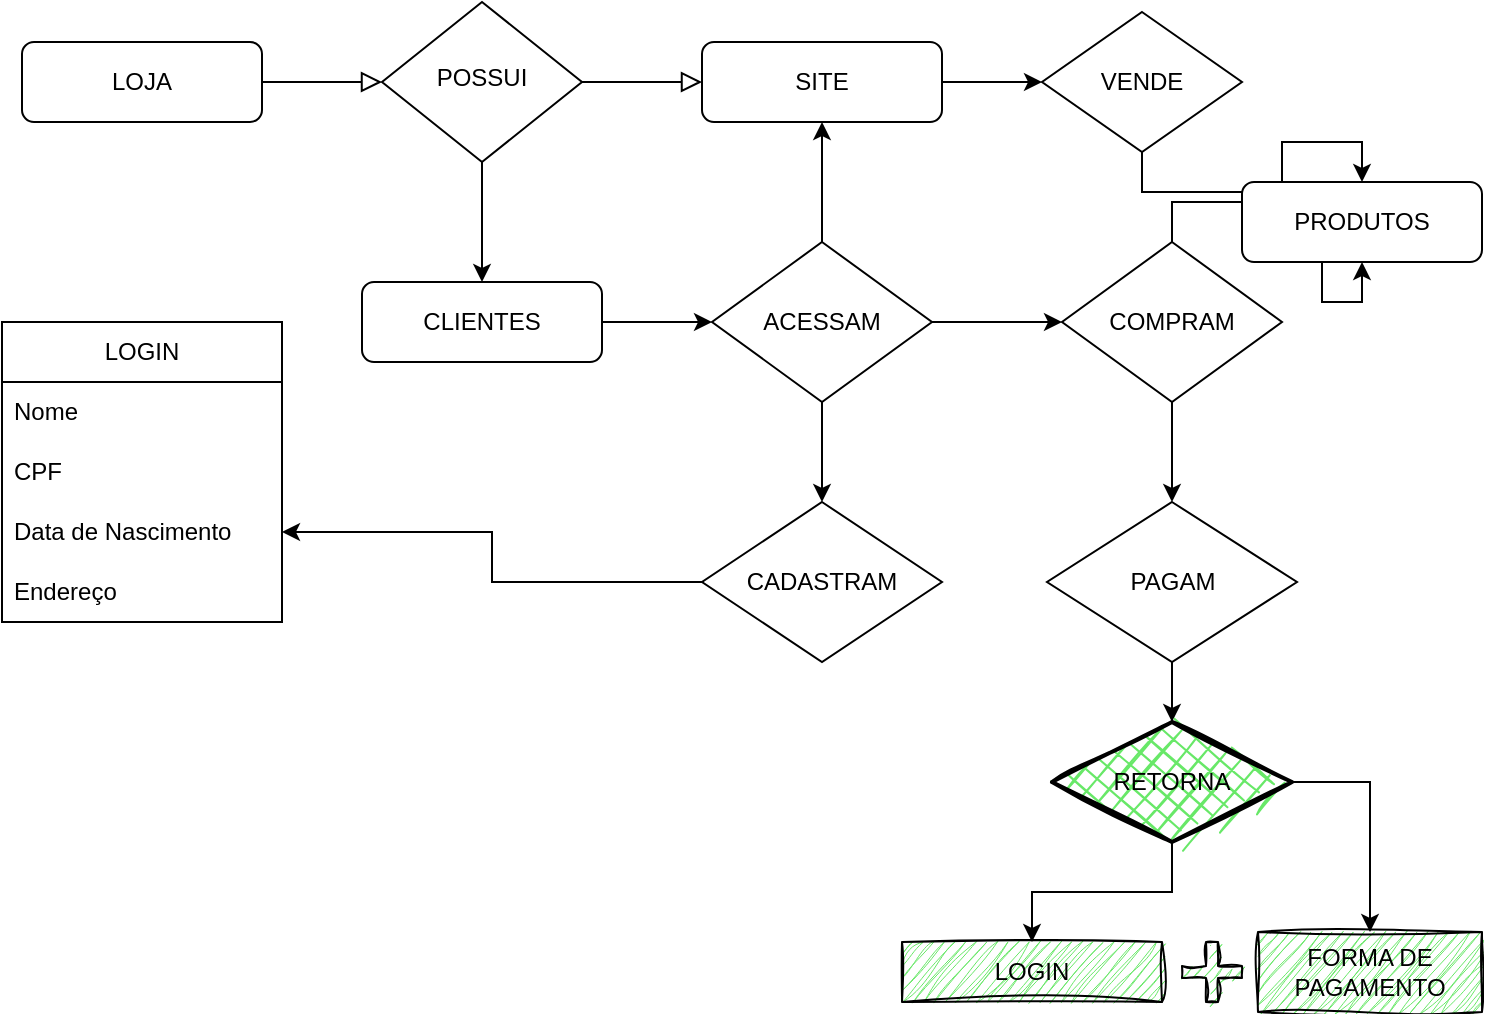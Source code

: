<mxfile version="24.7.8">
  <diagram id="C5RBs43oDa-KdzZeNtuy" name="Page-1">
    <mxGraphModel dx="794" dy="519" grid="1" gridSize="10" guides="1" tooltips="1" connect="1" arrows="1" fold="1" page="1" pageScale="1" pageWidth="827" pageHeight="1169" math="0" shadow="0">
      <root>
        <mxCell id="WIyWlLk6GJQsqaUBKTNV-0" />
        <mxCell id="WIyWlLk6GJQsqaUBKTNV-1" parent="WIyWlLk6GJQsqaUBKTNV-0" />
        <mxCell id="WIyWlLk6GJQsqaUBKTNV-2" value="" style="rounded=0;html=1;jettySize=auto;orthogonalLoop=1;fontSize=11;endArrow=block;endFill=0;endSize=8;strokeWidth=1;shadow=0;labelBackgroundColor=none;edgeStyle=orthogonalEdgeStyle;" parent="WIyWlLk6GJQsqaUBKTNV-1" source="WIyWlLk6GJQsqaUBKTNV-3" target="WIyWlLk6GJQsqaUBKTNV-6" edge="1">
          <mxGeometry relative="1" as="geometry" />
        </mxCell>
        <mxCell id="WIyWlLk6GJQsqaUBKTNV-3" value="LOJA" style="rounded=1;whiteSpace=wrap;html=1;fontSize=12;glass=0;strokeWidth=1;shadow=0;" parent="WIyWlLk6GJQsqaUBKTNV-1" vertex="1">
          <mxGeometry x="20" y="40" width="120" height="40" as="geometry" />
        </mxCell>
        <mxCell id="WIyWlLk6GJQsqaUBKTNV-5" value="" style="edgeStyle=orthogonalEdgeStyle;rounded=0;html=1;jettySize=auto;orthogonalLoop=1;fontSize=11;endArrow=block;endFill=0;endSize=8;strokeWidth=1;shadow=0;labelBackgroundColor=none;" parent="WIyWlLk6GJQsqaUBKTNV-1" source="WIyWlLk6GJQsqaUBKTNV-6" target="WIyWlLk6GJQsqaUBKTNV-7" edge="1">
          <mxGeometry y="10" relative="1" as="geometry">
            <mxPoint as="offset" />
          </mxGeometry>
        </mxCell>
        <mxCell id="ckm62V2K4iA2-DFwFN0Y-3" value="" style="edgeStyle=orthogonalEdgeStyle;rounded=0;orthogonalLoop=1;jettySize=auto;html=1;" edge="1" parent="WIyWlLk6GJQsqaUBKTNV-1" source="WIyWlLk6GJQsqaUBKTNV-6" target="ckm62V2K4iA2-DFwFN0Y-1">
          <mxGeometry relative="1" as="geometry" />
        </mxCell>
        <mxCell id="WIyWlLk6GJQsqaUBKTNV-6" value="POSSUI" style="rhombus;whiteSpace=wrap;html=1;shadow=0;fontFamily=Helvetica;fontSize=12;align=center;strokeWidth=1;spacing=6;spacingTop=-4;" parent="WIyWlLk6GJQsqaUBKTNV-1" vertex="1">
          <mxGeometry x="200" y="20" width="100" height="80" as="geometry" />
        </mxCell>
        <mxCell id="ckm62V2K4iA2-DFwFN0Y-22" value="" style="edgeStyle=orthogonalEdgeStyle;rounded=0;orthogonalLoop=1;jettySize=auto;html=1;" edge="1" parent="WIyWlLk6GJQsqaUBKTNV-1" source="WIyWlLk6GJQsqaUBKTNV-7" target="ckm62V2K4iA2-DFwFN0Y-21">
          <mxGeometry relative="1" as="geometry" />
        </mxCell>
        <mxCell id="WIyWlLk6GJQsqaUBKTNV-7" value="SITE" style="rounded=1;whiteSpace=wrap;html=1;fontSize=12;glass=0;strokeWidth=1;shadow=0;" parent="WIyWlLk6GJQsqaUBKTNV-1" vertex="1">
          <mxGeometry x="360" y="40" width="120" height="40" as="geometry" />
        </mxCell>
        <mxCell id="ckm62V2K4iA2-DFwFN0Y-8" value="" style="edgeStyle=orthogonalEdgeStyle;rounded=0;orthogonalLoop=1;jettySize=auto;html=1;" edge="1" parent="WIyWlLk6GJQsqaUBKTNV-1" source="ckm62V2K4iA2-DFwFN0Y-1" target="ckm62V2K4iA2-DFwFN0Y-7">
          <mxGeometry relative="1" as="geometry" />
        </mxCell>
        <mxCell id="ckm62V2K4iA2-DFwFN0Y-1" value="CLIENTES" style="rounded=1;whiteSpace=wrap;html=1;" vertex="1" parent="WIyWlLk6GJQsqaUBKTNV-1">
          <mxGeometry x="190" y="160" width="120" height="40" as="geometry" />
        </mxCell>
        <mxCell id="ckm62V2K4iA2-DFwFN0Y-9" value="" style="edgeStyle=orthogonalEdgeStyle;rounded=0;orthogonalLoop=1;jettySize=auto;html=1;" edge="1" parent="WIyWlLk6GJQsqaUBKTNV-1" source="ckm62V2K4iA2-DFwFN0Y-7" target="WIyWlLk6GJQsqaUBKTNV-7">
          <mxGeometry relative="1" as="geometry" />
        </mxCell>
        <mxCell id="ckm62V2K4iA2-DFwFN0Y-23" value="" style="edgeStyle=orthogonalEdgeStyle;rounded=0;orthogonalLoop=1;jettySize=auto;html=1;" edge="1" parent="WIyWlLk6GJQsqaUBKTNV-1" source="ckm62V2K4iA2-DFwFN0Y-7" target="ckm62V2K4iA2-DFwFN0Y-18">
          <mxGeometry relative="1" as="geometry" />
        </mxCell>
        <mxCell id="ckm62V2K4iA2-DFwFN0Y-26" value="" style="edgeStyle=orthogonalEdgeStyle;rounded=0;orthogonalLoop=1;jettySize=auto;html=1;" edge="1" parent="WIyWlLk6GJQsqaUBKTNV-1" source="ckm62V2K4iA2-DFwFN0Y-7" target="ckm62V2K4iA2-DFwFN0Y-25">
          <mxGeometry relative="1" as="geometry" />
        </mxCell>
        <mxCell id="ckm62V2K4iA2-DFwFN0Y-7" value="ACESSAM" style="rhombus;whiteSpace=wrap;html=1;rounded=0;" vertex="1" parent="WIyWlLk6GJQsqaUBKTNV-1">
          <mxGeometry x="365" y="140" width="110" height="80" as="geometry" />
        </mxCell>
        <mxCell id="ckm62V2K4iA2-DFwFN0Y-10" value="LOGIN" style="swimlane;fontStyle=0;childLayout=stackLayout;horizontal=1;startSize=30;horizontalStack=0;resizeParent=1;resizeParentMax=0;resizeLast=0;collapsible=1;marginBottom=0;whiteSpace=wrap;html=1;" vertex="1" parent="WIyWlLk6GJQsqaUBKTNV-1">
          <mxGeometry x="10" y="180" width="140" height="150" as="geometry">
            <mxRectangle x="130" y="270" width="80" height="30" as="alternateBounds" />
          </mxGeometry>
        </mxCell>
        <mxCell id="ckm62V2K4iA2-DFwFN0Y-12" value="Nome" style="text;strokeColor=none;fillColor=none;align=left;verticalAlign=middle;spacingLeft=4;spacingRight=4;overflow=hidden;points=[[0,0.5],[1,0.5]];portConstraint=eastwest;rotatable=0;whiteSpace=wrap;html=1;" vertex="1" parent="ckm62V2K4iA2-DFwFN0Y-10">
          <mxGeometry y="30" width="140" height="30" as="geometry" />
        </mxCell>
        <mxCell id="ckm62V2K4iA2-DFwFN0Y-13" value="CPF" style="text;strokeColor=none;fillColor=none;align=left;verticalAlign=middle;spacingLeft=4;spacingRight=4;overflow=hidden;points=[[0,0.5],[1,0.5]];portConstraint=eastwest;rotatable=0;whiteSpace=wrap;html=1;" vertex="1" parent="ckm62V2K4iA2-DFwFN0Y-10">
          <mxGeometry y="60" width="140" height="30" as="geometry" />
        </mxCell>
        <mxCell id="ckm62V2K4iA2-DFwFN0Y-16" value="Data de Nascimento" style="text;strokeColor=none;fillColor=none;align=left;verticalAlign=middle;spacingLeft=4;spacingRight=4;overflow=hidden;points=[[0,0.5],[1,0.5]];portConstraint=eastwest;rotatable=0;whiteSpace=wrap;html=1;" vertex="1" parent="ckm62V2K4iA2-DFwFN0Y-10">
          <mxGeometry y="90" width="140" height="30" as="geometry" />
        </mxCell>
        <mxCell id="ckm62V2K4iA2-DFwFN0Y-15" value="Endereço" style="text;strokeColor=none;fillColor=none;align=left;verticalAlign=middle;spacingLeft=4;spacingRight=4;overflow=hidden;points=[[0,0.5],[1,0.5]];portConstraint=eastwest;rotatable=0;whiteSpace=wrap;html=1;" vertex="1" parent="ckm62V2K4iA2-DFwFN0Y-10">
          <mxGeometry y="120" width="140" height="30" as="geometry" />
        </mxCell>
        <mxCell id="ckm62V2K4iA2-DFwFN0Y-20" value="" style="edgeStyle=orthogonalEdgeStyle;rounded=0;orthogonalLoop=1;jettySize=auto;html=1;" edge="1" parent="WIyWlLk6GJQsqaUBKTNV-1" source="ckm62V2K4iA2-DFwFN0Y-18" target="ckm62V2K4iA2-DFwFN0Y-16">
          <mxGeometry relative="1" as="geometry" />
        </mxCell>
        <mxCell id="ckm62V2K4iA2-DFwFN0Y-18" value="CADASTRAM" style="rhombus;whiteSpace=wrap;html=1;rounded=0;" vertex="1" parent="WIyWlLk6GJQsqaUBKTNV-1">
          <mxGeometry x="360" y="270" width="120" height="80" as="geometry" />
        </mxCell>
        <mxCell id="ckm62V2K4iA2-DFwFN0Y-30" value="" style="edgeStyle=orthogonalEdgeStyle;rounded=0;orthogonalLoop=1;jettySize=auto;html=1;" edge="1" parent="WIyWlLk6GJQsqaUBKTNV-1" source="ckm62V2K4iA2-DFwFN0Y-21" target="ckm62V2K4iA2-DFwFN0Y-29">
          <mxGeometry relative="1" as="geometry" />
        </mxCell>
        <mxCell id="ckm62V2K4iA2-DFwFN0Y-21" value="VENDE" style="rhombus;whiteSpace=wrap;html=1;rounded=0;glass=0;strokeWidth=1;shadow=0;" vertex="1" parent="WIyWlLk6GJQsqaUBKTNV-1">
          <mxGeometry x="530" y="25" width="100" height="70" as="geometry" />
        </mxCell>
        <mxCell id="ckm62V2K4iA2-DFwFN0Y-28" value="" style="edgeStyle=orthogonalEdgeStyle;rounded=0;orthogonalLoop=1;jettySize=auto;html=1;" edge="1" parent="WIyWlLk6GJQsqaUBKTNV-1" source="ckm62V2K4iA2-DFwFN0Y-25" target="ckm62V2K4iA2-DFwFN0Y-27">
          <mxGeometry relative="1" as="geometry" />
        </mxCell>
        <mxCell id="ckm62V2K4iA2-DFwFN0Y-31" value="" style="edgeStyle=orthogonalEdgeStyle;rounded=0;orthogonalLoop=1;jettySize=auto;html=1;" edge="1" parent="WIyWlLk6GJQsqaUBKTNV-1" source="ckm62V2K4iA2-DFwFN0Y-25" target="ckm62V2K4iA2-DFwFN0Y-29">
          <mxGeometry relative="1" as="geometry" />
        </mxCell>
        <mxCell id="ckm62V2K4iA2-DFwFN0Y-25" value="COMPRAM" style="rhombus;whiteSpace=wrap;html=1;rounded=0;" vertex="1" parent="WIyWlLk6GJQsqaUBKTNV-1">
          <mxGeometry x="540" y="140" width="110" height="80" as="geometry" />
        </mxCell>
        <mxCell id="ckm62V2K4iA2-DFwFN0Y-38" value="" style="edgeStyle=orthogonalEdgeStyle;rounded=0;orthogonalLoop=1;jettySize=auto;html=1;" edge="1" parent="WIyWlLk6GJQsqaUBKTNV-1" source="ckm62V2K4iA2-DFwFN0Y-27" target="ckm62V2K4iA2-DFwFN0Y-37">
          <mxGeometry relative="1" as="geometry" />
        </mxCell>
        <mxCell id="ckm62V2K4iA2-DFwFN0Y-27" value="PAGAM" style="rhombus;whiteSpace=wrap;html=1;rounded=0;" vertex="1" parent="WIyWlLk6GJQsqaUBKTNV-1">
          <mxGeometry x="532.5" y="270" width="125" height="80" as="geometry" />
        </mxCell>
        <mxCell id="ckm62V2K4iA2-DFwFN0Y-29" value="PRODUTOS" style="whiteSpace=wrap;html=1;rounded=1;glass=0;strokeWidth=1;shadow=0;" vertex="1" parent="WIyWlLk6GJQsqaUBKTNV-1">
          <mxGeometry x="630" y="110" width="120" height="40" as="geometry" />
        </mxCell>
        <mxCell id="ckm62V2K4iA2-DFwFN0Y-43" value="" style="edgeStyle=orthogonalEdgeStyle;rounded=0;orthogonalLoop=1;jettySize=auto;html=1;" edge="1" parent="WIyWlLk6GJQsqaUBKTNV-1" source="ckm62V2K4iA2-DFwFN0Y-37" target="ckm62V2K4iA2-DFwFN0Y-42">
          <mxGeometry relative="1" as="geometry" />
        </mxCell>
        <mxCell id="ckm62V2K4iA2-DFwFN0Y-47" style="edgeStyle=orthogonalEdgeStyle;rounded=0;orthogonalLoop=1;jettySize=auto;html=1;exitX=1;exitY=0.5;exitDx=0;exitDy=0;" edge="1" parent="WIyWlLk6GJQsqaUBKTNV-1" source="ckm62V2K4iA2-DFwFN0Y-37" target="ckm62V2K4iA2-DFwFN0Y-45">
          <mxGeometry relative="1" as="geometry" />
        </mxCell>
        <mxCell id="ckm62V2K4iA2-DFwFN0Y-37" value="RETORNA" style="rhombus;whiteSpace=wrap;html=1;strokeWidth=2;fillWeight=-1;hachureGap=8;fillStyle=cross-hatch;fillColor=#68e868;sketch=1;" vertex="1" parent="WIyWlLk6GJQsqaUBKTNV-1">
          <mxGeometry x="535" y="380" width="120" height="60" as="geometry" />
        </mxCell>
        <mxCell id="ckm62V2K4iA2-DFwFN0Y-42" value="LOGIN" style="rounded=0;whiteSpace=wrap;html=1;sketch=1;curveFitting=1;jiggle=2;fillColor=#68E868;" vertex="1" parent="WIyWlLk6GJQsqaUBKTNV-1">
          <mxGeometry x="460" y="490" width="130" height="30" as="geometry" />
        </mxCell>
        <mxCell id="ckm62V2K4iA2-DFwFN0Y-44" value="" style="shape=cross;whiteSpace=wrap;html=1;sketch=1;curveFitting=1;jiggle=2;fillColor=#68E868;" vertex="1" parent="WIyWlLk6GJQsqaUBKTNV-1">
          <mxGeometry x="600" y="490" width="30" height="30" as="geometry" />
        </mxCell>
        <mxCell id="ckm62V2K4iA2-DFwFN0Y-45" value="FORMA DE PAGAMENTO" style="rounded=0;whiteSpace=wrap;html=1;sketch=1;curveFitting=1;jiggle=2;fillColor=#68E868;" vertex="1" parent="WIyWlLk6GJQsqaUBKTNV-1">
          <mxGeometry x="638" y="485" width="112" height="40" as="geometry" />
        </mxCell>
      </root>
    </mxGraphModel>
  </diagram>
</mxfile>
